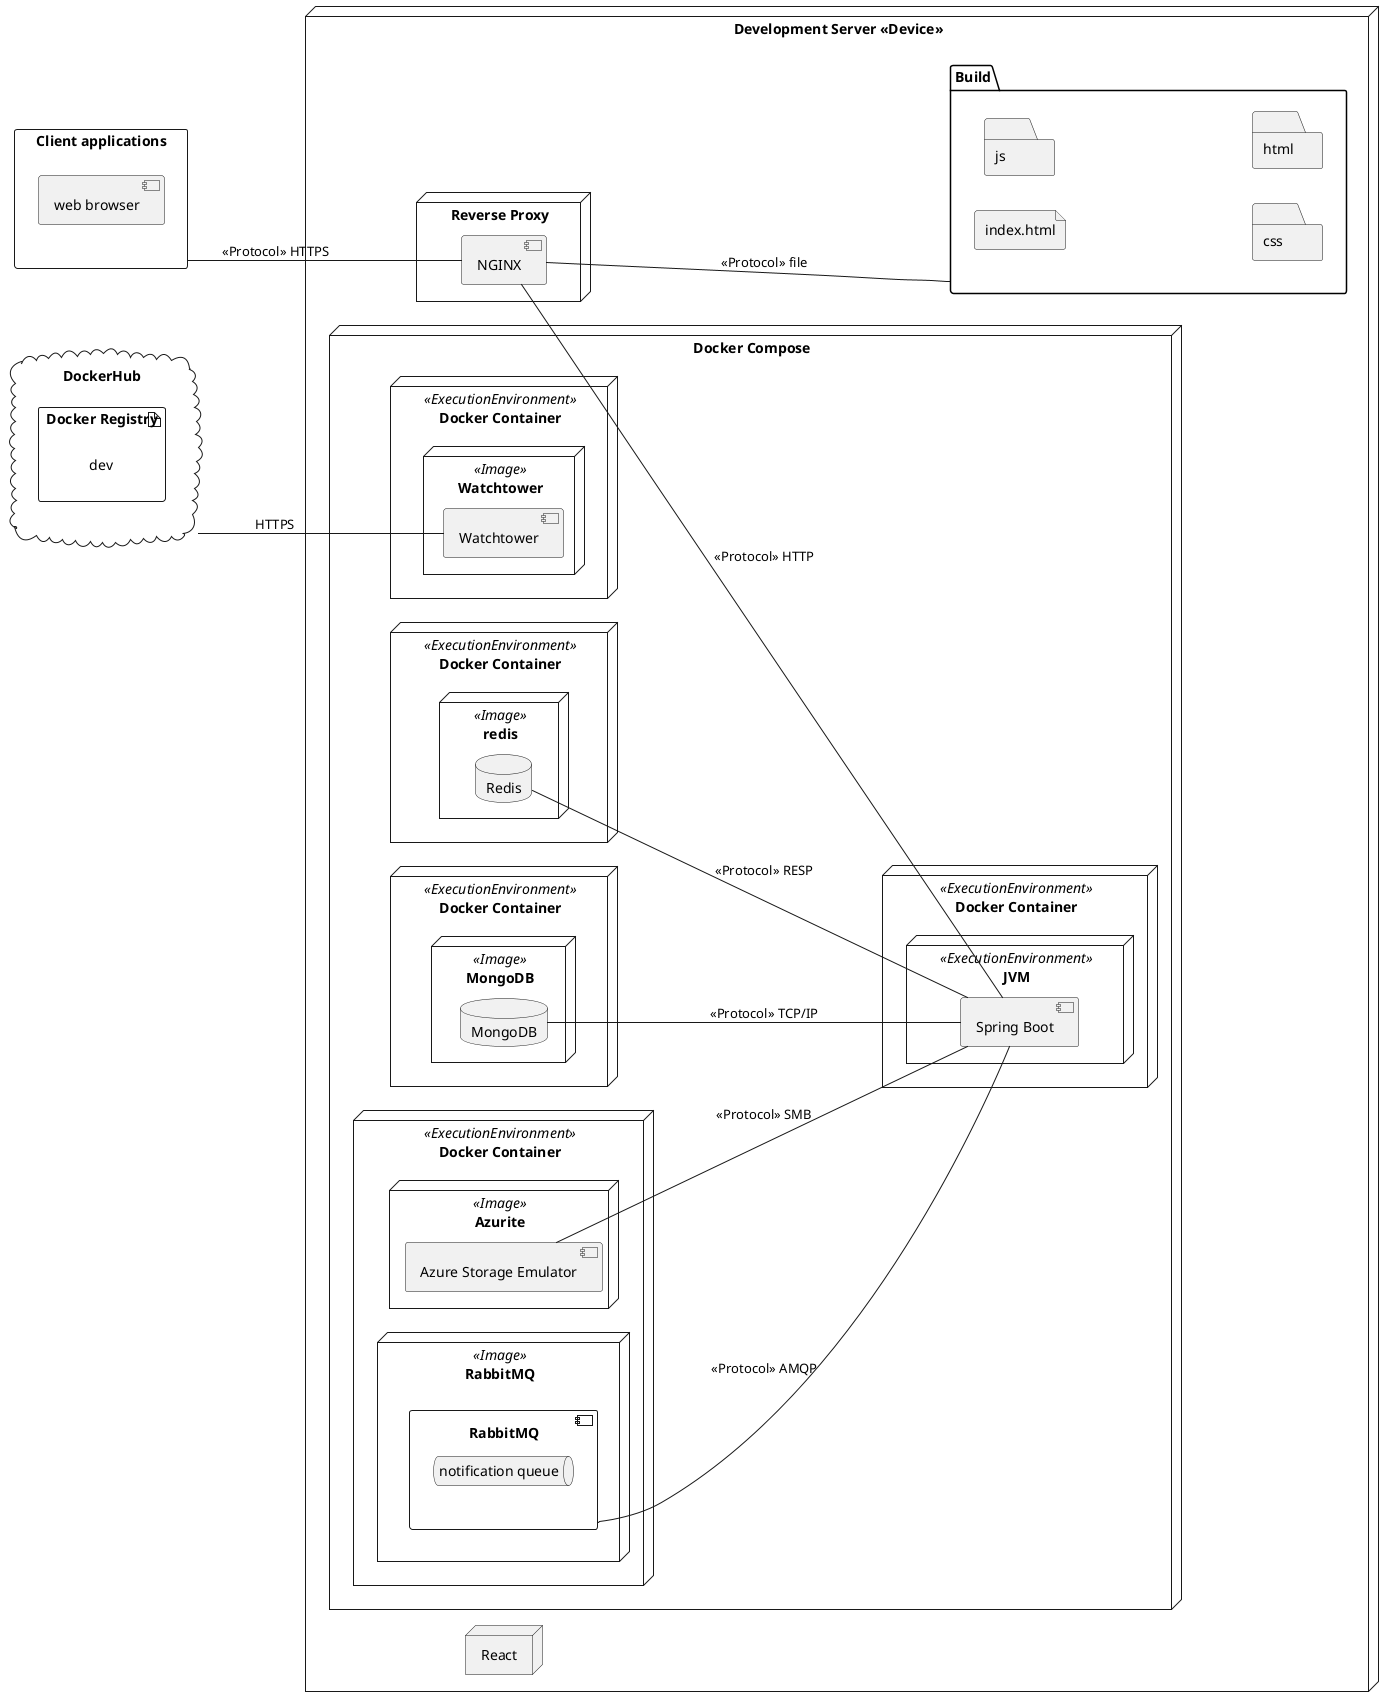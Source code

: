 @startuml
left to right direction

node "Development Server <<Device>>" as development {
  node "Docker Compose" {
     node "Docker Container" <<ExecutionEnvironment>> {
        node JVM <<ExecutionEnvironment>> {
          component "Spring Boot" as spring
        }
      }

      node "Docker Container" <<ExecutionEnvironment>> as dp0 {
        node Watchtower <<Image>> {
          component "Watchtower" as watchtower
        }
      }

        node "Docker Container" <<ExecutionEnvironment>> as dp1 {
           node redis <<Image>> {
                database "Redis" as rds
              }
        }

        node "Docker Container" <<ExecutionEnvironment>> as dp2 {
          node MongoDB <<Image>> {
              database "MongoDB" as mongo
            }
        }

      node "Docker Container" <<ExecutionEnvironment>> as dp3 {
       node RabbitMQ <<Image>> {
            component "RabbitMQ" as rabbit {
              queue "notification queue"
            }
          }
        }

    node "Docker Container" <<ExecutionEnvironment>> as dp3 {
     node Azurite <<Image>> {
          component "Azure Storage Emulator" as emulator
        }
      }


  }

    rds -- spring : <<Protocol>> RESP

    rabbit -- spring : <<Protocol>> AMQP

    mongo -- spring : <<Protocol>> TCP/IP

    emulator -- spring : <<Protocol>> SMB


    node "Reverse Proxy" as rp {
      component NGINX
    }

    NGINX -- Build : <<Protocol>> file

    node "React" as react {
      folder Build {
        file index.html
        folder js
        folder css
        folder html
      }
    }
}



rectangle "Client applications" as client {
  component "web browser"
}

DockerHub -- watchtower : HTTPS


client -- NGINX: <<Protocol>> HTTPS

NGINX -- spring: <<Protocol>> HTTP

cloud DockerHub {
  artifact "Docker Registry" {
    label "dev"
  }
}


@enduml
